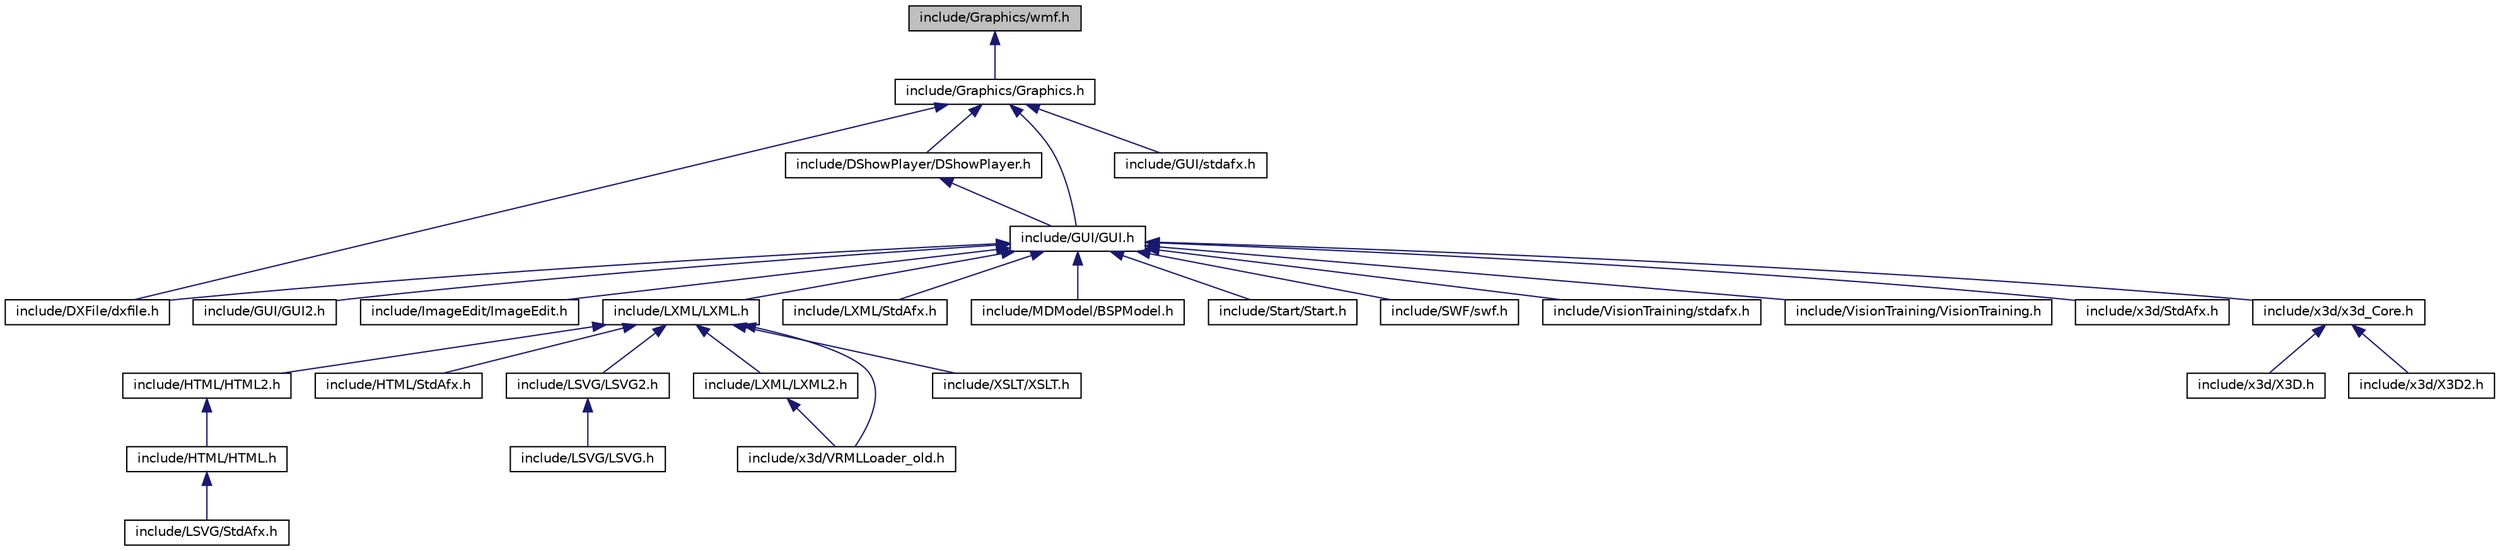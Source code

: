 digraph G
{
  edge [fontname="Helvetica",fontsize="10",labelfontname="Helvetica",labelfontsize="10"];
  node [fontname="Helvetica",fontsize="10",shape=record];
  Node1 [label="include/Graphics/wmf.h",height=0.2,width=0.4,color="black", fillcolor="grey75", style="filled" fontcolor="black"];
  Node1 -> Node2 [dir="back",color="midnightblue",fontsize="10",style="solid",fontname="Helvetica"];
  Node2 [label="include/Graphics/Graphics.h",height=0.2,width=0.4,color="black", fillcolor="white", style="filled",URL="$_graphics_8h.html"];
  Node2 -> Node3 [dir="back",color="midnightblue",fontsize="10",style="solid",fontname="Helvetica"];
  Node3 [label="include/DShowPlayer/DShowPlayer.h",height=0.2,width=0.4,color="black", fillcolor="white", style="filled",URL="$_d_show_player_8h.html"];
  Node3 -> Node4 [dir="back",color="midnightblue",fontsize="10",style="solid",fontname="Helvetica"];
  Node4 [label="include/GUI/GUI.h",height=0.2,width=0.4,color="black", fillcolor="white", style="filled",URL="$_g_u_i_8h.html"];
  Node4 -> Node5 [dir="back",color="midnightblue",fontsize="10",style="solid",fontname="Helvetica"];
  Node5 [label="include/DXFile/dxfile.h",height=0.2,width=0.4,color="black", fillcolor="white", style="filled",URL="$dxfile_8h.html"];
  Node4 -> Node6 [dir="back",color="midnightblue",fontsize="10",style="solid",fontname="Helvetica"];
  Node6 [label="include/GUI/GUI2.h",height=0.2,width=0.4,color="black", fillcolor="white", style="filled",URL="$_g_u_i2_8h.html"];
  Node4 -> Node7 [dir="back",color="midnightblue",fontsize="10",style="solid",fontname="Helvetica"];
  Node7 [label="include/ImageEdit/ImageEdit.h",height=0.2,width=0.4,color="black", fillcolor="white", style="filled",URL="$_image_edit_8h.html"];
  Node4 -> Node8 [dir="back",color="midnightblue",fontsize="10",style="solid",fontname="Helvetica"];
  Node8 [label="include/LXML/LXML.h",height=0.2,width=0.4,color="black", fillcolor="white", style="filled",URL="$_l_x_m_l_8h.html"];
  Node8 -> Node9 [dir="back",color="midnightblue",fontsize="10",style="solid",fontname="Helvetica"];
  Node9 [label="include/HTML/HTML2.h",height=0.2,width=0.4,color="black", fillcolor="white", style="filled",URL="$_h_t_m_l2_8h.html"];
  Node9 -> Node10 [dir="back",color="midnightblue",fontsize="10",style="solid",fontname="Helvetica"];
  Node10 [label="include/HTML/HTML.h",height=0.2,width=0.4,color="black", fillcolor="white", style="filled",URL="$_h_t_m_l_8h.html"];
  Node10 -> Node11 [dir="back",color="midnightblue",fontsize="10",style="solid",fontname="Helvetica"];
  Node11 [label="include/LSVG/StdAfx.h",height=0.2,width=0.4,color="black", fillcolor="white", style="filled",URL="$_l_s_v_g_2stdafx_8h.html"];
  Node8 -> Node12 [dir="back",color="midnightblue",fontsize="10",style="solid",fontname="Helvetica"];
  Node12 [label="include/HTML/StdAfx.h",height=0.2,width=0.4,color="black", fillcolor="white", style="filled",URL="$_h_t_m_l_2stdafx_8h.html"];
  Node8 -> Node13 [dir="back",color="midnightblue",fontsize="10",style="solid",fontname="Helvetica"];
  Node13 [label="include/LSVG/LSVG2.h",height=0.2,width=0.4,color="black", fillcolor="white", style="filled",URL="$_l_s_v_g2_8h.html"];
  Node13 -> Node14 [dir="back",color="midnightblue",fontsize="10",style="solid",fontname="Helvetica"];
  Node14 [label="include/LSVG/LSVG.h",height=0.2,width=0.4,color="black", fillcolor="white", style="filled",URL="$_l_s_v_g_8h.html"];
  Node8 -> Node15 [dir="back",color="midnightblue",fontsize="10",style="solid",fontname="Helvetica"];
  Node15 [label="include/LXML/LXML2.h",height=0.2,width=0.4,color="black", fillcolor="white", style="filled",URL="$_l_x_m_l2_8h.html"];
  Node15 -> Node16 [dir="back",color="midnightblue",fontsize="10",style="solid",fontname="Helvetica"];
  Node16 [label="include/x3d/VRMLLoader_old.h",height=0.2,width=0.4,color="black", fillcolor="white", style="filled",URL="$_v_r_m_l_loader__old_8h.html"];
  Node8 -> Node16 [dir="back",color="midnightblue",fontsize="10",style="solid",fontname="Helvetica"];
  Node8 -> Node17 [dir="back",color="midnightblue",fontsize="10",style="solid",fontname="Helvetica"];
  Node17 [label="include/XSLT/XSLT.h",height=0.2,width=0.4,color="black", fillcolor="white", style="filled",URL="$_x_s_l_t_8h.html"];
  Node4 -> Node18 [dir="back",color="midnightblue",fontsize="10",style="solid",fontname="Helvetica"];
  Node18 [label="include/LXML/StdAfx.h",height=0.2,width=0.4,color="black", fillcolor="white", style="filled",URL="$_l_x_m_l_2stdafx_8h.html"];
  Node4 -> Node19 [dir="back",color="midnightblue",fontsize="10",style="solid",fontname="Helvetica"];
  Node19 [label="include/MDModel/BSPModel.h",height=0.2,width=0.4,color="black", fillcolor="white", style="filled",URL="$_b_s_p_model_8h.html"];
  Node4 -> Node20 [dir="back",color="midnightblue",fontsize="10",style="solid",fontname="Helvetica"];
  Node20 [label="include/Start/Start.h",height=0.2,width=0.4,color="black", fillcolor="white", style="filled",URL="$_start_8h.html"];
  Node4 -> Node21 [dir="back",color="midnightblue",fontsize="10",style="solid",fontname="Helvetica"];
  Node21 [label="include/SWF/swf.h",height=0.2,width=0.4,color="black", fillcolor="white", style="filled",URL="$swf_8h.html"];
  Node4 -> Node22 [dir="back",color="midnightblue",fontsize="10",style="solid",fontname="Helvetica"];
  Node22 [label="include/VisionTraining/stdafx.h",height=0.2,width=0.4,color="black", fillcolor="white", style="filled",URL="$_vision_training_2stdafx_8h.html"];
  Node4 -> Node23 [dir="back",color="midnightblue",fontsize="10",style="solid",fontname="Helvetica"];
  Node23 [label="include/VisionTraining/VisionTraining.h",height=0.2,width=0.4,color="black", fillcolor="white", style="filled",URL="$_vision_training_8h.html"];
  Node4 -> Node24 [dir="back",color="midnightblue",fontsize="10",style="solid",fontname="Helvetica"];
  Node24 [label="include/x3d/StdAfx.h",height=0.2,width=0.4,color="black", fillcolor="white", style="filled",URL="$x3d_2stdafx_8h.html"];
  Node4 -> Node25 [dir="back",color="midnightblue",fontsize="10",style="solid",fontname="Helvetica"];
  Node25 [label="include/x3d/x3d_Core.h",height=0.2,width=0.4,color="black", fillcolor="white", style="filled",URL="$x3d___core_8h.html"];
  Node25 -> Node26 [dir="back",color="midnightblue",fontsize="10",style="solid",fontname="Helvetica"];
  Node26 [label="include/x3d/X3D.h",height=0.2,width=0.4,color="black", fillcolor="white", style="filled",URL="$_x3_d_8h.html"];
  Node25 -> Node27 [dir="back",color="midnightblue",fontsize="10",style="solid",fontname="Helvetica"];
  Node27 [label="include/x3d/X3D2.h",height=0.2,width=0.4,color="black", fillcolor="white", style="filled",URL="$_x3_d2_8h.html"];
  Node2 -> Node5 [dir="back",color="midnightblue",fontsize="10",style="solid",fontname="Helvetica"];
  Node2 -> Node4 [dir="back",color="midnightblue",fontsize="10",style="solid",fontname="Helvetica"];
  Node2 -> Node28 [dir="back",color="midnightblue",fontsize="10",style="solid",fontname="Helvetica"];
  Node28 [label="include/GUI/stdafx.h",height=0.2,width=0.4,color="black", fillcolor="white", style="filled",URL="$_g_u_i_2stdafx_8h.html"];
}
